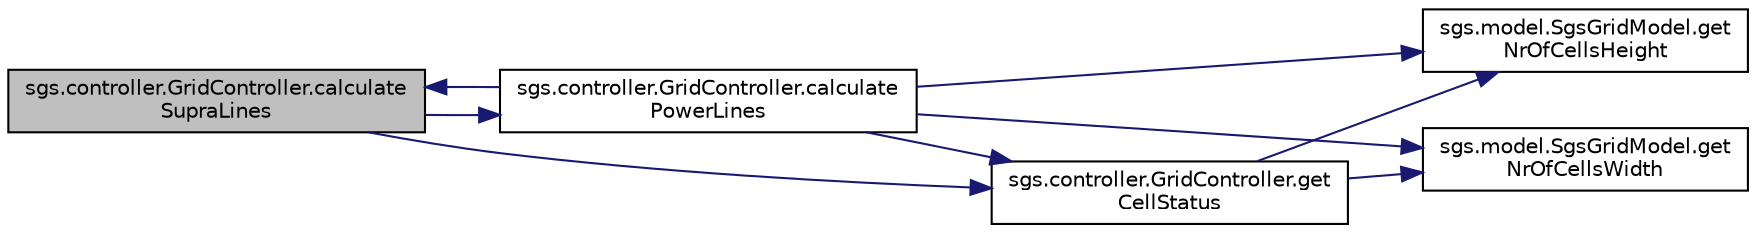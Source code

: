 digraph "sgs.controller.GridController.calculateSupraLines"
{
  edge [fontname="Helvetica",fontsize="10",labelfontname="Helvetica",labelfontsize="10"];
  node [fontname="Helvetica",fontsize="10",shape=record];
  rankdir="LR";
  Node1 [label="sgs.controller.GridController.calculate\lSupraLines",height=0.2,width=0.4,color="black", fillcolor="grey75", style="filled" fontcolor="black"];
  Node1 -> Node2 [color="midnightblue",fontsize="10",style="solid",fontname="Helvetica"];
  Node2 [label="sgs.controller.GridController.get\lCellStatus",height=0.2,width=0.4,color="black", fillcolor="white", style="filled",URL="$classsgs_1_1controller_1_1_grid_controller.html#aad3f0a004b73427c07949e67dd1f7ba0"];
  Node2 -> Node3 [color="midnightblue",fontsize="10",style="solid",fontname="Helvetica"];
  Node3 [label="sgs.model.SgsGridModel.get\lNrOfCellsWidth",height=0.2,width=0.4,color="black", fillcolor="white", style="filled",URL="$classsgs_1_1model_1_1_sgs_grid_model.html#a4d559d431e6bffbf998e8a23d26f466f"];
  Node2 -> Node4 [color="midnightblue",fontsize="10",style="solid",fontname="Helvetica"];
  Node4 [label="sgs.model.SgsGridModel.get\lNrOfCellsHeight",height=0.2,width=0.4,color="black", fillcolor="white", style="filled",URL="$classsgs_1_1model_1_1_sgs_grid_model.html#a613cb09777314eba824339598dd709d7"];
  Node1 -> Node5 [color="midnightblue",fontsize="10",style="solid",fontname="Helvetica"];
  Node5 [label="sgs.controller.GridController.calculate\lPowerLines",height=0.2,width=0.4,color="black", fillcolor="white", style="filled",URL="$classsgs_1_1controller_1_1_grid_controller.html#ae777470ebfbeb7842b92a4ffa2346876"];
  Node5 -> Node1 [color="midnightblue",fontsize="10",style="solid",fontname="Helvetica"];
  Node5 -> Node2 [color="midnightblue",fontsize="10",style="solid",fontname="Helvetica"];
  Node5 -> Node3 [color="midnightblue",fontsize="10",style="solid",fontname="Helvetica"];
  Node5 -> Node4 [color="midnightblue",fontsize="10",style="solid",fontname="Helvetica"];
}
